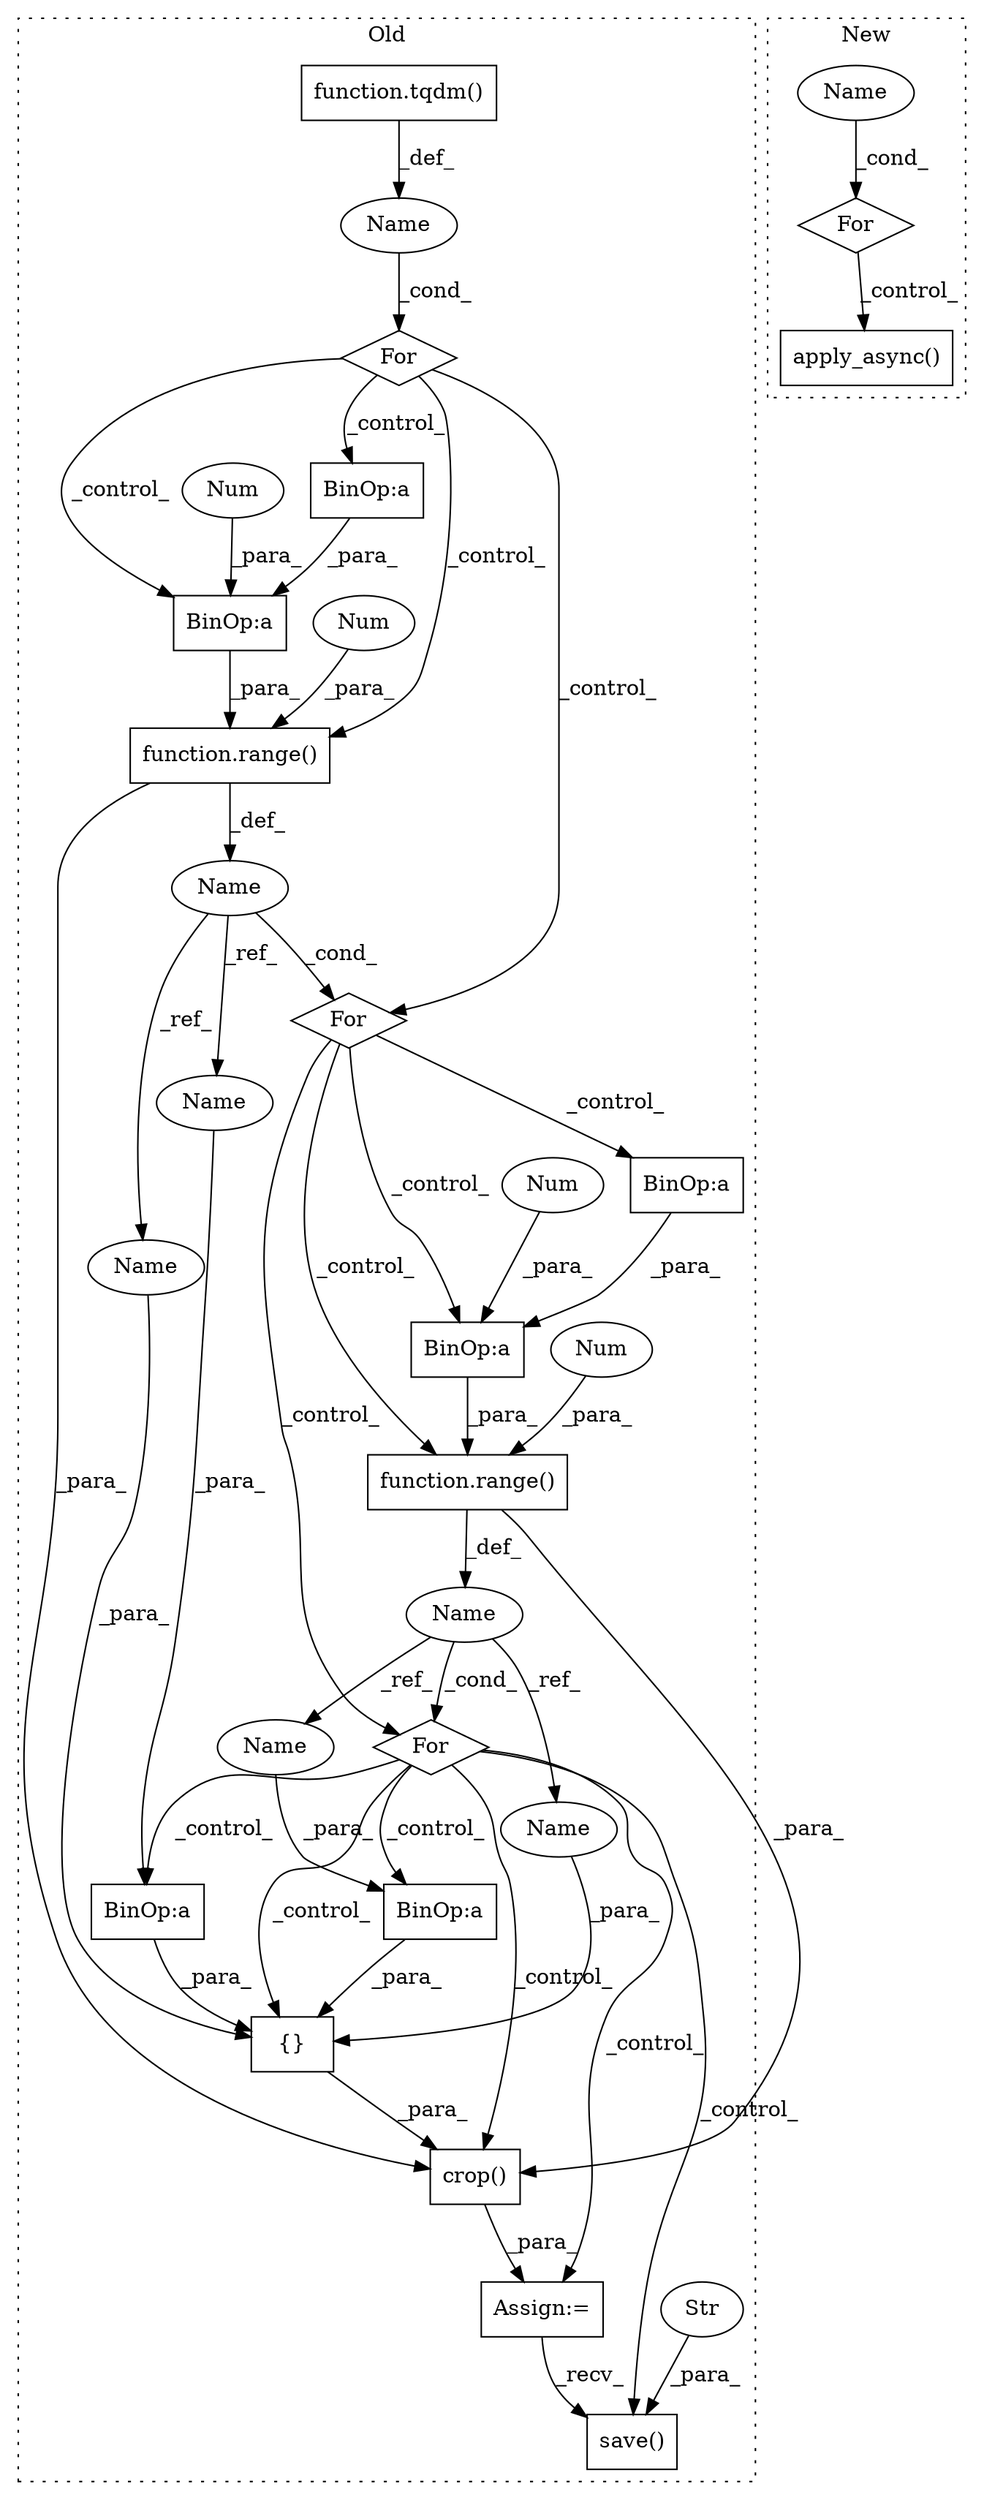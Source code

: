 digraph G {
subgraph cluster0 {
1 [label="function.tqdm()" a="75" s="1009,1024" l="5,24" shape="box"];
3 [label="{}" a="59" s="1394,1457" l="1,0" shape="box"];
4 [label="Name" a="87" s="996" l="9" shape="ellipse"];
5 [label="Assign:=" a="68" s="1380" l="3" shape="box"];
6 [label="For" a="107" s="992,1048" l="4,58" shape="diamond"];
8 [label="save()" a="75" s="1510,1610" l="16,1" shape="box"];
9 [label="Str" a="66" s="1526" l="84" shape="ellipse"];
10 [label="For" a="107" s="1251,1320" l="4,50" shape="diamond"];
12 [label="BinOp:a" a="82" s="1414" l="3" shape="box"];
13 [label="BinOp:a" a="82" s="1286" l="3" shape="box"];
14 [label="BinOp:a" a="82" s="1439" l="3" shape="box"];
15 [label="BinOp:a" a="82" s="1203" l="3" shape="box"];
16 [label="BinOp:a" a="82" s="1195" l="29" shape="box"];
17 [label="BinOp:a" a="82" s="1278" l="29" shape="box"];
18 [label="function.range()" a="75" s="1264,1319" l="6,1" shape="box"];
19 [label="For" a="107" s="1168,1237" l="4,14" shape="diamond"];
20 [label="function.range()" a="75" s="1181,1236" l="6,1" shape="box"];
21 [label="Num" a="76" s="1224" l="1" shape="ellipse"];
22 [label="Num" a="76" s="1187" l="1" shape="ellipse"];
23 [label="Num" a="76" s="1307" l="1" shape="ellipse"];
24 [label="Num" a="76" s="1270" l="1" shape="ellipse"];
25 [label="Name" a="87" s="1172" l="5" shape="ellipse"];
26 [label="Name" a="87" s="1255" l="5" shape="ellipse"];
27 [label="crop()" a="75" s="1383,1458" l="11,1" shape="box"];
28 [label="Name" a="87" s="1402" l="5" shape="ellipse"];
29 [label="Name" a="87" s="1434" l="5" shape="ellipse"];
30 [label="Name" a="87" s="1395" l="5" shape="ellipse"];
31 [label="Name" a="87" s="1409" l="5" shape="ellipse"];
label = "Old";
style="dotted";
}
subgraph cluster1 {
2 [label="apply_async()" a="75" s="1253,1284" l="25,76" shape="box"];
7 [label="For" a="107" s="1204,1243" l="4,10" shape="diamond"];
11 [label="Name" a="87" s="1208" l="15" shape="ellipse"];
label = "New";
style="dotted";
}
1 -> 4 [label="_def_"];
3 -> 27 [label="_para_"];
4 -> 6 [label="_cond_"];
5 -> 8 [label="_recv_"];
6 -> 20 [label="_control_"];
6 -> 16 [label="_control_"];
6 -> 15 [label="_control_"];
6 -> 19 [label="_control_"];
7 -> 2 [label="_control_"];
9 -> 8 [label="_para_"];
10 -> 12 [label="_control_"];
10 -> 14 [label="_control_"];
10 -> 5 [label="_control_"];
10 -> 27 [label="_control_"];
10 -> 8 [label="_control_"];
10 -> 3 [label="_control_"];
11 -> 7 [label="_cond_"];
12 -> 3 [label="_para_"];
13 -> 17 [label="_para_"];
14 -> 3 [label="_para_"];
15 -> 16 [label="_para_"];
16 -> 20 [label="_para_"];
17 -> 18 [label="_para_"];
18 -> 27 [label="_para_"];
18 -> 26 [label="_def_"];
19 -> 10 [label="_control_"];
19 -> 18 [label="_control_"];
19 -> 13 [label="_control_"];
19 -> 17 [label="_control_"];
20 -> 25 [label="_def_"];
20 -> 27 [label="_para_"];
21 -> 16 [label="_para_"];
22 -> 20 [label="_para_"];
23 -> 17 [label="_para_"];
24 -> 18 [label="_para_"];
25 -> 30 [label="_ref_"];
25 -> 31 [label="_ref_"];
25 -> 19 [label="_cond_"];
26 -> 10 [label="_cond_"];
26 -> 28 [label="_ref_"];
26 -> 29 [label="_ref_"];
27 -> 5 [label="_para_"];
28 -> 3 [label="_para_"];
29 -> 14 [label="_para_"];
30 -> 3 [label="_para_"];
31 -> 12 [label="_para_"];
}